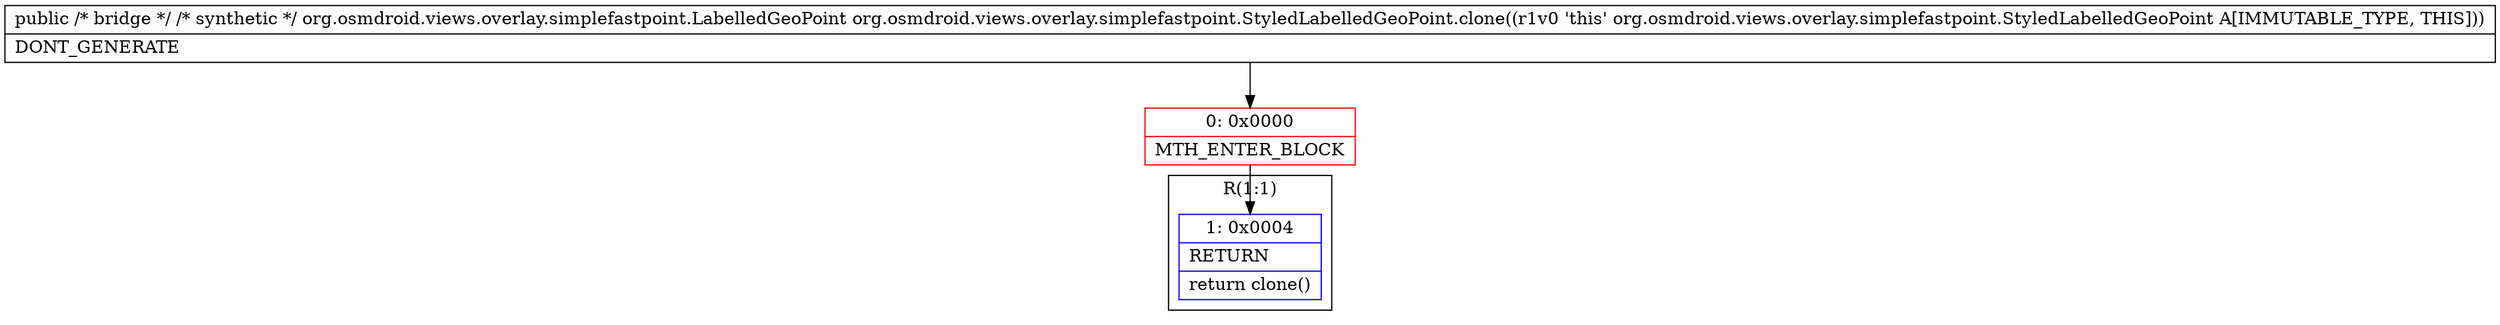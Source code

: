 digraph "CFG fororg.osmdroid.views.overlay.simplefastpoint.StyledLabelledGeoPoint.clone()Lorg\/osmdroid\/views\/overlay\/simplefastpoint\/LabelledGeoPoint;" {
subgraph cluster_Region_1216078838 {
label = "R(1:1)";
node [shape=record,color=blue];
Node_1 [shape=record,label="{1\:\ 0x0004|RETURN\l|return clone()\l}"];
}
Node_0 [shape=record,color=red,label="{0\:\ 0x0000|MTH_ENTER_BLOCK\l}"];
MethodNode[shape=record,label="{public \/* bridge *\/ \/* synthetic *\/ org.osmdroid.views.overlay.simplefastpoint.LabelledGeoPoint org.osmdroid.views.overlay.simplefastpoint.StyledLabelledGeoPoint.clone((r1v0 'this' org.osmdroid.views.overlay.simplefastpoint.StyledLabelledGeoPoint A[IMMUTABLE_TYPE, THIS]))  | DONT_GENERATE\l}"];
MethodNode -> Node_0;
Node_0 -> Node_1;
}

